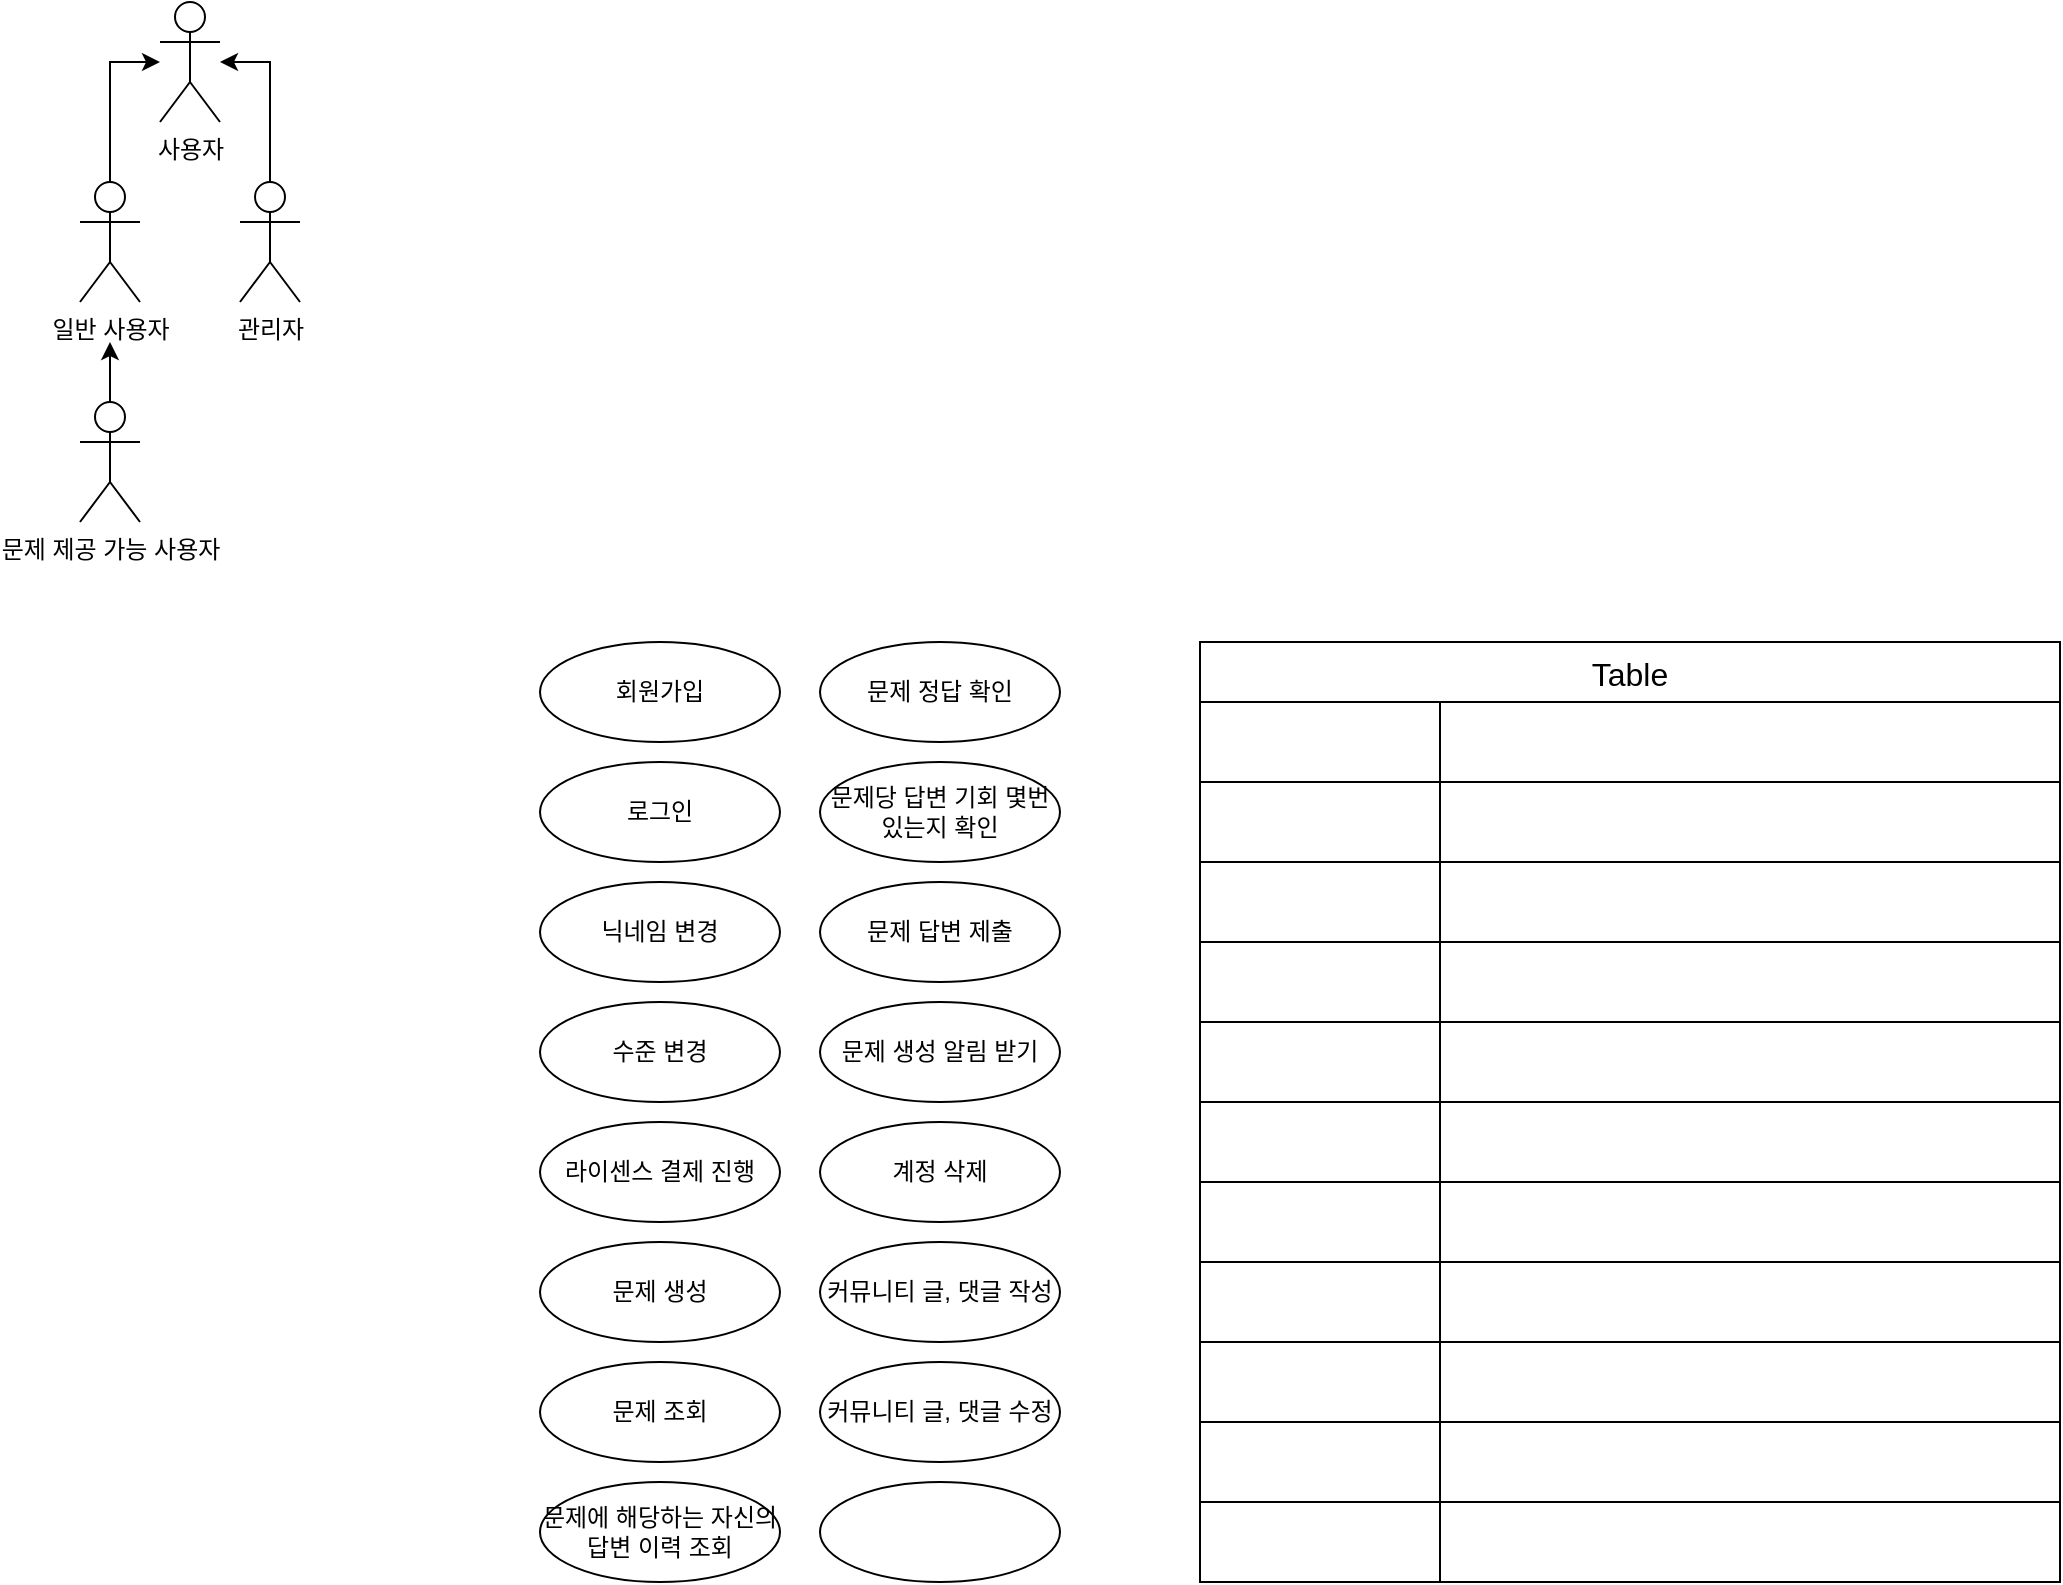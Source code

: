 <mxfile version="24.2.2" type="github">
  <diagram name="페이지-1" id="fhRKMd2EhU1pvt1cXbKF">
    <mxGraphModel dx="1434" dy="780" grid="1" gridSize="10" guides="1" tooltips="1" connect="1" arrows="1" fold="1" page="1" pageScale="1" pageWidth="827" pageHeight="1169" math="0" shadow="0">
      <root>
        <mxCell id="0" />
        <mxCell id="1" parent="0" />
        <mxCell id="9DiqVA_Cxh-YaxuWzxP3-2251" value="사용자" style="shape=umlActor;verticalLabelPosition=bottom;verticalAlign=top;html=1;outlineConnect=0;" parent="1" vertex="1">
          <mxGeometry x="110" y="200" width="30" height="60" as="geometry" />
        </mxCell>
        <mxCell id="9DiqVA_Cxh-YaxuWzxP3-2264" value="" style="edgeStyle=orthogonalEdgeStyle;rounded=0;orthogonalLoop=1;jettySize=auto;html=1;" parent="1" source="9DiqVA_Cxh-YaxuWzxP3-2252" target="9DiqVA_Cxh-YaxuWzxP3-2251" edge="1">
          <mxGeometry relative="1" as="geometry">
            <Array as="points">
              <mxPoint x="85" y="230" />
            </Array>
          </mxGeometry>
        </mxCell>
        <mxCell id="9DiqVA_Cxh-YaxuWzxP3-2252" value="일반 사용자" style="shape=umlActor;verticalLabelPosition=bottom;verticalAlign=top;html=1;outlineConnect=0;" parent="1" vertex="1">
          <mxGeometry x="70" y="290" width="30" height="60" as="geometry" />
        </mxCell>
        <mxCell id="9DiqVA_Cxh-YaxuWzxP3-2267" value="" style="edgeStyle=orthogonalEdgeStyle;rounded=0;orthogonalLoop=1;jettySize=auto;html=1;" parent="1" source="9DiqVA_Cxh-YaxuWzxP3-2254" edge="1">
          <mxGeometry relative="1" as="geometry">
            <mxPoint x="85" y="370" as="targetPoint" />
          </mxGeometry>
        </mxCell>
        <mxCell id="9DiqVA_Cxh-YaxuWzxP3-2254" value="문제 제공 가능 사용자" style="shape=umlActor;verticalLabelPosition=bottom;verticalAlign=top;html=1;outlineConnect=0;" parent="1" vertex="1">
          <mxGeometry x="70" y="400" width="30" height="60" as="geometry" />
        </mxCell>
        <mxCell id="9DiqVA_Cxh-YaxuWzxP3-2266" value="" style="edgeStyle=orthogonalEdgeStyle;rounded=0;orthogonalLoop=1;jettySize=auto;html=1;" parent="1" source="9DiqVA_Cxh-YaxuWzxP3-2255" target="9DiqVA_Cxh-YaxuWzxP3-2251" edge="1">
          <mxGeometry relative="1" as="geometry">
            <Array as="points">
              <mxPoint x="165" y="230" />
            </Array>
          </mxGeometry>
        </mxCell>
        <mxCell id="9DiqVA_Cxh-YaxuWzxP3-2255" value="관리자" style="shape=umlActor;verticalLabelPosition=bottom;verticalAlign=top;html=1;outlineConnect=0;" parent="1" vertex="1">
          <mxGeometry x="150" y="290" width="30" height="60" as="geometry" />
        </mxCell>
        <mxCell id="9DiqVA_Cxh-YaxuWzxP3-2268" value="회원가입" style="ellipse;whiteSpace=wrap;html=1;" parent="1" vertex="1">
          <mxGeometry x="300" y="520" width="120" height="50" as="geometry" />
        </mxCell>
        <mxCell id="9DiqVA_Cxh-YaxuWzxP3-2269" value="로그인" style="ellipse;whiteSpace=wrap;html=1;" parent="1" vertex="1">
          <mxGeometry x="300" y="580" width="120" height="50" as="geometry" />
        </mxCell>
        <mxCell id="9DiqVA_Cxh-YaxuWzxP3-2270" value="닉네임 변경" style="ellipse;whiteSpace=wrap;html=1;" parent="1" vertex="1">
          <mxGeometry x="300" y="640" width="120" height="50" as="geometry" />
        </mxCell>
        <mxCell id="9DiqVA_Cxh-YaxuWzxP3-2271" value="수준 변경" style="ellipse;whiteSpace=wrap;html=1;" parent="1" vertex="1">
          <mxGeometry x="300" y="700" width="120" height="50" as="geometry" />
        </mxCell>
        <mxCell id="9DiqVA_Cxh-YaxuWzxP3-2272" value="라이센스 결제 진행" style="ellipse;whiteSpace=wrap;html=1;" parent="1" vertex="1">
          <mxGeometry x="300" y="760" width="120" height="50" as="geometry" />
        </mxCell>
        <mxCell id="9DiqVA_Cxh-YaxuWzxP3-2273" value="문제 생성" style="ellipse;whiteSpace=wrap;html=1;" parent="1" vertex="1">
          <mxGeometry x="300" y="820" width="120" height="50" as="geometry" />
        </mxCell>
        <mxCell id="9DiqVA_Cxh-YaxuWzxP3-2274" value="문제 조회" style="ellipse;whiteSpace=wrap;html=1;" parent="1" vertex="1">
          <mxGeometry x="300" y="880" width="120" height="50" as="geometry" />
        </mxCell>
        <mxCell id="9DiqVA_Cxh-YaxuWzxP3-2275" value="문제에 해당하는 자신의 답변 이력 조회" style="ellipse;whiteSpace=wrap;html=1;" parent="1" vertex="1">
          <mxGeometry x="300" y="940" width="120" height="50" as="geometry" />
        </mxCell>
        <mxCell id="9DiqVA_Cxh-YaxuWzxP3-2276" value="문제 정답 확인" style="ellipse;whiteSpace=wrap;html=1;" parent="1" vertex="1">
          <mxGeometry x="440" y="520" width="120" height="50" as="geometry" />
        </mxCell>
        <mxCell id="9DiqVA_Cxh-YaxuWzxP3-2277" value="문제당 답변 기회 몇번 있는지 확인" style="ellipse;whiteSpace=wrap;html=1;" parent="1" vertex="1">
          <mxGeometry x="440" y="580" width="120" height="50" as="geometry" />
        </mxCell>
        <mxCell id="9DiqVA_Cxh-YaxuWzxP3-2278" value="문제 답변 제출" style="ellipse;whiteSpace=wrap;html=1;" parent="1" vertex="1">
          <mxGeometry x="440" y="640" width="120" height="50" as="geometry" />
        </mxCell>
        <mxCell id="9DiqVA_Cxh-YaxuWzxP3-2279" value="문제 생성 알림 받기" style="ellipse;whiteSpace=wrap;html=1;" parent="1" vertex="1">
          <mxGeometry x="440" y="700" width="120" height="50" as="geometry" />
        </mxCell>
        <mxCell id="9DiqVA_Cxh-YaxuWzxP3-2280" value="계정 삭제" style="ellipse;whiteSpace=wrap;html=1;" parent="1" vertex="1">
          <mxGeometry x="440" y="760" width="120" height="50" as="geometry" />
        </mxCell>
        <mxCell id="9DiqVA_Cxh-YaxuWzxP3-2281" value="커뮤니티 글, 댓글 작성" style="ellipse;whiteSpace=wrap;html=1;" parent="1" vertex="1">
          <mxGeometry x="440" y="820" width="120" height="50" as="geometry" />
        </mxCell>
        <mxCell id="9DiqVA_Cxh-YaxuWzxP3-2282" value="커뮤니티 글, 댓글 수정" style="ellipse;whiteSpace=wrap;html=1;" parent="1" vertex="1">
          <mxGeometry x="440" y="880" width="120" height="50" as="geometry" />
        </mxCell>
        <mxCell id="9DiqVA_Cxh-YaxuWzxP3-2283" value="" style="ellipse;whiteSpace=wrap;html=1;" parent="1" vertex="1">
          <mxGeometry x="440" y="940" width="120" height="50" as="geometry" />
        </mxCell>
        <mxCell id="9DiqVA_Cxh-YaxuWzxP3-2284" value="Table" style="shape=table;startSize=30;container=1;collapsible=0;childLayout=tableLayout;strokeColor=default;fontSize=16;" parent="1" vertex="1">
          <mxGeometry x="630" y="520" width="430" height="470" as="geometry" />
        </mxCell>
        <mxCell id="9DiqVA_Cxh-YaxuWzxP3-2285" style="shape=tableRow;horizontal=0;startSize=0;swimlaneHead=0;swimlaneBody=0;strokeColor=inherit;top=0;left=0;bottom=0;right=0;collapsible=0;dropTarget=0;fillColor=none;points=[[0,0.5],[1,0.5]];portConstraint=eastwest;fontSize=16;" parent="9DiqVA_Cxh-YaxuWzxP3-2284" vertex="1">
          <mxGeometry y="30" width="430" height="40" as="geometry" />
        </mxCell>
        <mxCell id="9DiqVA_Cxh-YaxuWzxP3-2286" style="shape=partialRectangle;html=1;whiteSpace=wrap;connectable=0;strokeColor=inherit;overflow=hidden;fillColor=none;top=0;left=0;bottom=0;right=0;pointerEvents=1;fontSize=16;" parent="9DiqVA_Cxh-YaxuWzxP3-2285" vertex="1">
          <mxGeometry width="120" height="40" as="geometry">
            <mxRectangle width="120" height="40" as="alternateBounds" />
          </mxGeometry>
        </mxCell>
        <mxCell id="9DiqVA_Cxh-YaxuWzxP3-2287" style="shape=partialRectangle;html=1;whiteSpace=wrap;connectable=0;strokeColor=inherit;overflow=hidden;fillColor=none;top=0;left=0;bottom=0;right=0;pointerEvents=1;fontSize=16;" parent="9DiqVA_Cxh-YaxuWzxP3-2285" vertex="1">
          <mxGeometry x="120" width="310" height="40" as="geometry">
            <mxRectangle width="310" height="40" as="alternateBounds" />
          </mxGeometry>
        </mxCell>
        <mxCell id="9DiqVA_Cxh-YaxuWzxP3-2288" style="shape=tableRow;horizontal=0;startSize=0;swimlaneHead=0;swimlaneBody=0;strokeColor=inherit;top=0;left=0;bottom=0;right=0;collapsible=0;dropTarget=0;fillColor=none;points=[[0,0.5],[1,0.5]];portConstraint=eastwest;fontSize=16;" parent="9DiqVA_Cxh-YaxuWzxP3-2284" vertex="1">
          <mxGeometry y="70" width="430" height="40" as="geometry" />
        </mxCell>
        <mxCell id="9DiqVA_Cxh-YaxuWzxP3-2289" style="shape=partialRectangle;html=1;whiteSpace=wrap;connectable=0;strokeColor=inherit;overflow=hidden;fillColor=none;top=0;left=0;bottom=0;right=0;pointerEvents=1;fontSize=16;" parent="9DiqVA_Cxh-YaxuWzxP3-2288" vertex="1">
          <mxGeometry width="120" height="40" as="geometry">
            <mxRectangle width="120" height="40" as="alternateBounds" />
          </mxGeometry>
        </mxCell>
        <mxCell id="9DiqVA_Cxh-YaxuWzxP3-2290" style="shape=partialRectangle;html=1;whiteSpace=wrap;connectable=0;strokeColor=inherit;overflow=hidden;fillColor=none;top=0;left=0;bottom=0;right=0;pointerEvents=1;fontSize=16;" parent="9DiqVA_Cxh-YaxuWzxP3-2288" vertex="1">
          <mxGeometry x="120" width="310" height="40" as="geometry">
            <mxRectangle width="310" height="40" as="alternateBounds" />
          </mxGeometry>
        </mxCell>
        <mxCell id="9DiqVA_Cxh-YaxuWzxP3-2291" style="shape=tableRow;horizontal=0;startSize=0;swimlaneHead=0;swimlaneBody=0;strokeColor=inherit;top=0;left=0;bottom=0;right=0;collapsible=0;dropTarget=0;fillColor=none;points=[[0,0.5],[1,0.5]];portConstraint=eastwest;fontSize=16;" parent="9DiqVA_Cxh-YaxuWzxP3-2284" vertex="1">
          <mxGeometry y="110" width="430" height="40" as="geometry" />
        </mxCell>
        <mxCell id="9DiqVA_Cxh-YaxuWzxP3-2292" style="shape=partialRectangle;html=1;whiteSpace=wrap;connectable=0;strokeColor=inherit;overflow=hidden;fillColor=none;top=0;left=0;bottom=0;right=0;pointerEvents=1;fontSize=16;" parent="9DiqVA_Cxh-YaxuWzxP3-2291" vertex="1">
          <mxGeometry width="120" height="40" as="geometry">
            <mxRectangle width="120" height="40" as="alternateBounds" />
          </mxGeometry>
        </mxCell>
        <mxCell id="9DiqVA_Cxh-YaxuWzxP3-2293" style="shape=partialRectangle;html=1;whiteSpace=wrap;connectable=0;strokeColor=inherit;overflow=hidden;fillColor=none;top=0;left=0;bottom=0;right=0;pointerEvents=1;fontSize=16;" parent="9DiqVA_Cxh-YaxuWzxP3-2291" vertex="1">
          <mxGeometry x="120" width="310" height="40" as="geometry">
            <mxRectangle width="310" height="40" as="alternateBounds" />
          </mxGeometry>
        </mxCell>
        <mxCell id="9DiqVA_Cxh-YaxuWzxP3-2294" style="shape=tableRow;horizontal=0;startSize=0;swimlaneHead=0;swimlaneBody=0;strokeColor=inherit;top=0;left=0;bottom=0;right=0;collapsible=0;dropTarget=0;fillColor=none;points=[[0,0.5],[1,0.5]];portConstraint=eastwest;fontSize=16;" parent="9DiqVA_Cxh-YaxuWzxP3-2284" vertex="1">
          <mxGeometry y="150" width="430" height="40" as="geometry" />
        </mxCell>
        <mxCell id="9DiqVA_Cxh-YaxuWzxP3-2295" style="shape=partialRectangle;html=1;whiteSpace=wrap;connectable=0;strokeColor=inherit;overflow=hidden;fillColor=none;top=0;left=0;bottom=0;right=0;pointerEvents=1;fontSize=16;" parent="9DiqVA_Cxh-YaxuWzxP3-2294" vertex="1">
          <mxGeometry width="120" height="40" as="geometry">
            <mxRectangle width="120" height="40" as="alternateBounds" />
          </mxGeometry>
        </mxCell>
        <mxCell id="9DiqVA_Cxh-YaxuWzxP3-2296" style="shape=partialRectangle;html=1;whiteSpace=wrap;connectable=0;strokeColor=inherit;overflow=hidden;fillColor=none;top=0;left=0;bottom=0;right=0;pointerEvents=1;fontSize=16;" parent="9DiqVA_Cxh-YaxuWzxP3-2294" vertex="1">
          <mxGeometry x="120" width="310" height="40" as="geometry">
            <mxRectangle width="310" height="40" as="alternateBounds" />
          </mxGeometry>
        </mxCell>
        <mxCell id="9DiqVA_Cxh-YaxuWzxP3-2297" style="shape=tableRow;horizontal=0;startSize=0;swimlaneHead=0;swimlaneBody=0;strokeColor=inherit;top=0;left=0;bottom=0;right=0;collapsible=0;dropTarget=0;fillColor=none;points=[[0,0.5],[1,0.5]];portConstraint=eastwest;fontSize=16;" parent="9DiqVA_Cxh-YaxuWzxP3-2284" vertex="1">
          <mxGeometry y="190" width="430" height="40" as="geometry" />
        </mxCell>
        <mxCell id="9DiqVA_Cxh-YaxuWzxP3-2298" style="shape=partialRectangle;html=1;whiteSpace=wrap;connectable=0;strokeColor=inherit;overflow=hidden;fillColor=none;top=0;left=0;bottom=0;right=0;pointerEvents=1;fontSize=16;" parent="9DiqVA_Cxh-YaxuWzxP3-2297" vertex="1">
          <mxGeometry width="120" height="40" as="geometry">
            <mxRectangle width="120" height="40" as="alternateBounds" />
          </mxGeometry>
        </mxCell>
        <mxCell id="9DiqVA_Cxh-YaxuWzxP3-2299" style="shape=partialRectangle;html=1;whiteSpace=wrap;connectable=0;strokeColor=inherit;overflow=hidden;fillColor=none;top=0;left=0;bottom=0;right=0;pointerEvents=1;fontSize=16;" parent="9DiqVA_Cxh-YaxuWzxP3-2297" vertex="1">
          <mxGeometry x="120" width="310" height="40" as="geometry">
            <mxRectangle width="310" height="40" as="alternateBounds" />
          </mxGeometry>
        </mxCell>
        <mxCell id="9DiqVA_Cxh-YaxuWzxP3-2300" style="shape=tableRow;horizontal=0;startSize=0;swimlaneHead=0;swimlaneBody=0;strokeColor=inherit;top=0;left=0;bottom=0;right=0;collapsible=0;dropTarget=0;fillColor=none;points=[[0,0.5],[1,0.5]];portConstraint=eastwest;fontSize=16;" parent="9DiqVA_Cxh-YaxuWzxP3-2284" vertex="1">
          <mxGeometry y="230" width="430" height="40" as="geometry" />
        </mxCell>
        <mxCell id="9DiqVA_Cxh-YaxuWzxP3-2301" style="shape=partialRectangle;html=1;whiteSpace=wrap;connectable=0;strokeColor=inherit;overflow=hidden;fillColor=none;top=0;left=0;bottom=0;right=0;pointerEvents=1;fontSize=16;" parent="9DiqVA_Cxh-YaxuWzxP3-2300" vertex="1">
          <mxGeometry width="120" height="40" as="geometry">
            <mxRectangle width="120" height="40" as="alternateBounds" />
          </mxGeometry>
        </mxCell>
        <mxCell id="9DiqVA_Cxh-YaxuWzxP3-2302" style="shape=partialRectangle;html=1;whiteSpace=wrap;connectable=0;strokeColor=inherit;overflow=hidden;fillColor=none;top=0;left=0;bottom=0;right=0;pointerEvents=1;fontSize=16;" parent="9DiqVA_Cxh-YaxuWzxP3-2300" vertex="1">
          <mxGeometry x="120" width="310" height="40" as="geometry">
            <mxRectangle width="310" height="40" as="alternateBounds" />
          </mxGeometry>
        </mxCell>
        <mxCell id="9DiqVA_Cxh-YaxuWzxP3-2303" style="shape=tableRow;horizontal=0;startSize=0;swimlaneHead=0;swimlaneBody=0;strokeColor=inherit;top=0;left=0;bottom=0;right=0;collapsible=0;dropTarget=0;fillColor=none;points=[[0,0.5],[1,0.5]];portConstraint=eastwest;fontSize=16;" parent="9DiqVA_Cxh-YaxuWzxP3-2284" vertex="1">
          <mxGeometry y="270" width="430" height="40" as="geometry" />
        </mxCell>
        <mxCell id="9DiqVA_Cxh-YaxuWzxP3-2304" style="shape=partialRectangle;html=1;whiteSpace=wrap;connectable=0;strokeColor=inherit;overflow=hidden;fillColor=none;top=0;left=0;bottom=0;right=0;pointerEvents=1;fontSize=16;" parent="9DiqVA_Cxh-YaxuWzxP3-2303" vertex="1">
          <mxGeometry width="120" height="40" as="geometry">
            <mxRectangle width="120" height="40" as="alternateBounds" />
          </mxGeometry>
        </mxCell>
        <mxCell id="9DiqVA_Cxh-YaxuWzxP3-2305" style="shape=partialRectangle;html=1;whiteSpace=wrap;connectable=0;strokeColor=inherit;overflow=hidden;fillColor=none;top=0;left=0;bottom=0;right=0;pointerEvents=1;fontSize=16;" parent="9DiqVA_Cxh-YaxuWzxP3-2303" vertex="1">
          <mxGeometry x="120" width="310" height="40" as="geometry">
            <mxRectangle width="310" height="40" as="alternateBounds" />
          </mxGeometry>
        </mxCell>
        <mxCell id="9DiqVA_Cxh-YaxuWzxP3-2306" style="shape=tableRow;horizontal=0;startSize=0;swimlaneHead=0;swimlaneBody=0;strokeColor=inherit;top=0;left=0;bottom=0;right=0;collapsible=0;dropTarget=0;fillColor=none;points=[[0,0.5],[1,0.5]];portConstraint=eastwest;fontSize=16;" parent="9DiqVA_Cxh-YaxuWzxP3-2284" vertex="1">
          <mxGeometry y="310" width="430" height="40" as="geometry" />
        </mxCell>
        <mxCell id="9DiqVA_Cxh-YaxuWzxP3-2307" style="shape=partialRectangle;html=1;whiteSpace=wrap;connectable=0;strokeColor=inherit;overflow=hidden;fillColor=none;top=0;left=0;bottom=0;right=0;pointerEvents=1;fontSize=16;" parent="9DiqVA_Cxh-YaxuWzxP3-2306" vertex="1">
          <mxGeometry width="120" height="40" as="geometry">
            <mxRectangle width="120" height="40" as="alternateBounds" />
          </mxGeometry>
        </mxCell>
        <mxCell id="9DiqVA_Cxh-YaxuWzxP3-2308" style="shape=partialRectangle;html=1;whiteSpace=wrap;connectable=0;strokeColor=inherit;overflow=hidden;fillColor=none;top=0;left=0;bottom=0;right=0;pointerEvents=1;fontSize=16;" parent="9DiqVA_Cxh-YaxuWzxP3-2306" vertex="1">
          <mxGeometry x="120" width="310" height="40" as="geometry">
            <mxRectangle width="310" height="40" as="alternateBounds" />
          </mxGeometry>
        </mxCell>
        <mxCell id="9DiqVA_Cxh-YaxuWzxP3-2309" value="" style="shape=tableRow;horizontal=0;startSize=0;swimlaneHead=0;swimlaneBody=0;strokeColor=inherit;top=0;left=0;bottom=0;right=0;collapsible=0;dropTarget=0;fillColor=none;points=[[0,0.5],[1,0.5]];portConstraint=eastwest;fontSize=16;" parent="9DiqVA_Cxh-YaxuWzxP3-2284" vertex="1">
          <mxGeometry y="350" width="430" height="40" as="geometry" />
        </mxCell>
        <mxCell id="9DiqVA_Cxh-YaxuWzxP3-2310" value="" style="shape=partialRectangle;html=1;whiteSpace=wrap;connectable=0;strokeColor=inherit;overflow=hidden;fillColor=none;top=0;left=0;bottom=0;right=0;pointerEvents=1;fontSize=16;" parent="9DiqVA_Cxh-YaxuWzxP3-2309" vertex="1">
          <mxGeometry width="120" height="40" as="geometry">
            <mxRectangle width="120" height="40" as="alternateBounds" />
          </mxGeometry>
        </mxCell>
        <mxCell id="9DiqVA_Cxh-YaxuWzxP3-2311" value="" style="shape=partialRectangle;html=1;whiteSpace=wrap;connectable=0;strokeColor=inherit;overflow=hidden;fillColor=none;top=0;left=0;bottom=0;right=0;pointerEvents=1;fontSize=16;" parent="9DiqVA_Cxh-YaxuWzxP3-2309" vertex="1">
          <mxGeometry x="120" width="310" height="40" as="geometry">
            <mxRectangle width="310" height="40" as="alternateBounds" />
          </mxGeometry>
        </mxCell>
        <mxCell id="9DiqVA_Cxh-YaxuWzxP3-2312" value="" style="shape=tableRow;horizontal=0;startSize=0;swimlaneHead=0;swimlaneBody=0;strokeColor=inherit;top=0;left=0;bottom=0;right=0;collapsible=0;dropTarget=0;fillColor=none;points=[[0,0.5],[1,0.5]];portConstraint=eastwest;fontSize=16;" parent="9DiqVA_Cxh-YaxuWzxP3-2284" vertex="1">
          <mxGeometry y="390" width="430" height="40" as="geometry" />
        </mxCell>
        <mxCell id="9DiqVA_Cxh-YaxuWzxP3-2313" value="" style="shape=partialRectangle;html=1;whiteSpace=wrap;connectable=0;strokeColor=inherit;overflow=hidden;fillColor=none;top=0;left=0;bottom=0;right=0;pointerEvents=1;fontSize=16;" parent="9DiqVA_Cxh-YaxuWzxP3-2312" vertex="1">
          <mxGeometry width="120" height="40" as="geometry">
            <mxRectangle width="120" height="40" as="alternateBounds" />
          </mxGeometry>
        </mxCell>
        <mxCell id="9DiqVA_Cxh-YaxuWzxP3-2314" value="" style="shape=partialRectangle;html=1;whiteSpace=wrap;connectable=0;strokeColor=inherit;overflow=hidden;fillColor=none;top=0;left=0;bottom=0;right=0;pointerEvents=1;fontSize=16;" parent="9DiqVA_Cxh-YaxuWzxP3-2312" vertex="1">
          <mxGeometry x="120" width="310" height="40" as="geometry">
            <mxRectangle width="310" height="40" as="alternateBounds" />
          </mxGeometry>
        </mxCell>
        <mxCell id="9DiqVA_Cxh-YaxuWzxP3-2315" value="" style="shape=tableRow;horizontal=0;startSize=0;swimlaneHead=0;swimlaneBody=0;strokeColor=inherit;top=0;left=0;bottom=0;right=0;collapsible=0;dropTarget=0;fillColor=none;points=[[0,0.5],[1,0.5]];portConstraint=eastwest;fontSize=16;" parent="9DiqVA_Cxh-YaxuWzxP3-2284" vertex="1">
          <mxGeometry y="430" width="430" height="40" as="geometry" />
        </mxCell>
        <mxCell id="9DiqVA_Cxh-YaxuWzxP3-2316" value="" style="shape=partialRectangle;html=1;whiteSpace=wrap;connectable=0;strokeColor=inherit;overflow=hidden;fillColor=none;top=0;left=0;bottom=0;right=0;pointerEvents=1;fontSize=16;" parent="9DiqVA_Cxh-YaxuWzxP3-2315" vertex="1">
          <mxGeometry width="120" height="40" as="geometry">
            <mxRectangle width="120" height="40" as="alternateBounds" />
          </mxGeometry>
        </mxCell>
        <mxCell id="9DiqVA_Cxh-YaxuWzxP3-2317" value="" style="shape=partialRectangle;html=1;whiteSpace=wrap;connectable=0;strokeColor=inherit;overflow=hidden;fillColor=none;top=0;left=0;bottom=0;right=0;pointerEvents=1;fontSize=16;" parent="9DiqVA_Cxh-YaxuWzxP3-2315" vertex="1">
          <mxGeometry x="120" width="310" height="40" as="geometry">
            <mxRectangle width="310" height="40" as="alternateBounds" />
          </mxGeometry>
        </mxCell>
      </root>
    </mxGraphModel>
  </diagram>
</mxfile>

